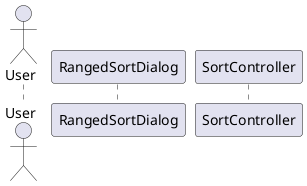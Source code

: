 @startuml doc-files/core03.3_analysis.png

actor User
participant "RangedSortDialog" as UI
participant "SortController" as Controller


@enduml

